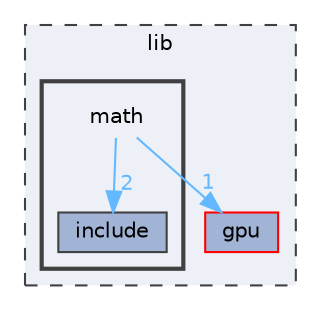 digraph "lib/math"
{
 // LATEX_PDF_SIZE
  bgcolor="transparent";
  edge [fontname=Helvetica,fontsize=10,labelfontname=Helvetica,labelfontsize=10];
  node [fontname=Helvetica,fontsize=10,shape=box,height=0.2,width=0.4];
  compound=true
  subgraph clusterdir_97aefd0d527b934f1d99a682da8fe6a9 {
    graph [ bgcolor="#edf0f7", pencolor="grey25", label="lib", fontname=Helvetica,fontsize=10 style="filled,dashed", URL="dir_97aefd0d527b934f1d99a682da8fe6a9.html",tooltip=""]
  dir_b435b034dd8bd1dd5023912936717b85 [label="gpu", fillcolor="#a2b4d6", color="red", style="filled", URL="dir_b435b034dd8bd1dd5023912936717b85.html",tooltip=""];
  subgraph clusterdir_a36354df93aef5eec904487b77fa4fab {
    graph [ bgcolor="#edf0f7", pencolor="grey25", label="", fontname=Helvetica,fontsize=10 style="filled,bold", URL="dir_a36354df93aef5eec904487b77fa4fab.html",tooltip=""]
    dir_a36354df93aef5eec904487b77fa4fab [shape=plaintext, label="math"];
  dir_d2e3a591115529d6c7ea42d7bff6acd1 [label="include", fillcolor="#a2b4d6", color="grey25", style="filled", URL="dir_d2e3a591115529d6c7ea42d7bff6acd1.html",tooltip=""];
  }
  }
  dir_a36354df93aef5eec904487b77fa4fab->dir_b435b034dd8bd1dd5023912936717b85 [headlabel="1", labeldistance=1.5 headhref="dir_000023_000013.html" color="steelblue1" fontcolor="steelblue1"];
  dir_a36354df93aef5eec904487b77fa4fab->dir_d2e3a591115529d6c7ea42d7bff6acd1 [headlabel="2", labeldistance=1.5 headhref="dir_000023_000019.html" color="steelblue1" fontcolor="steelblue1"];
}
